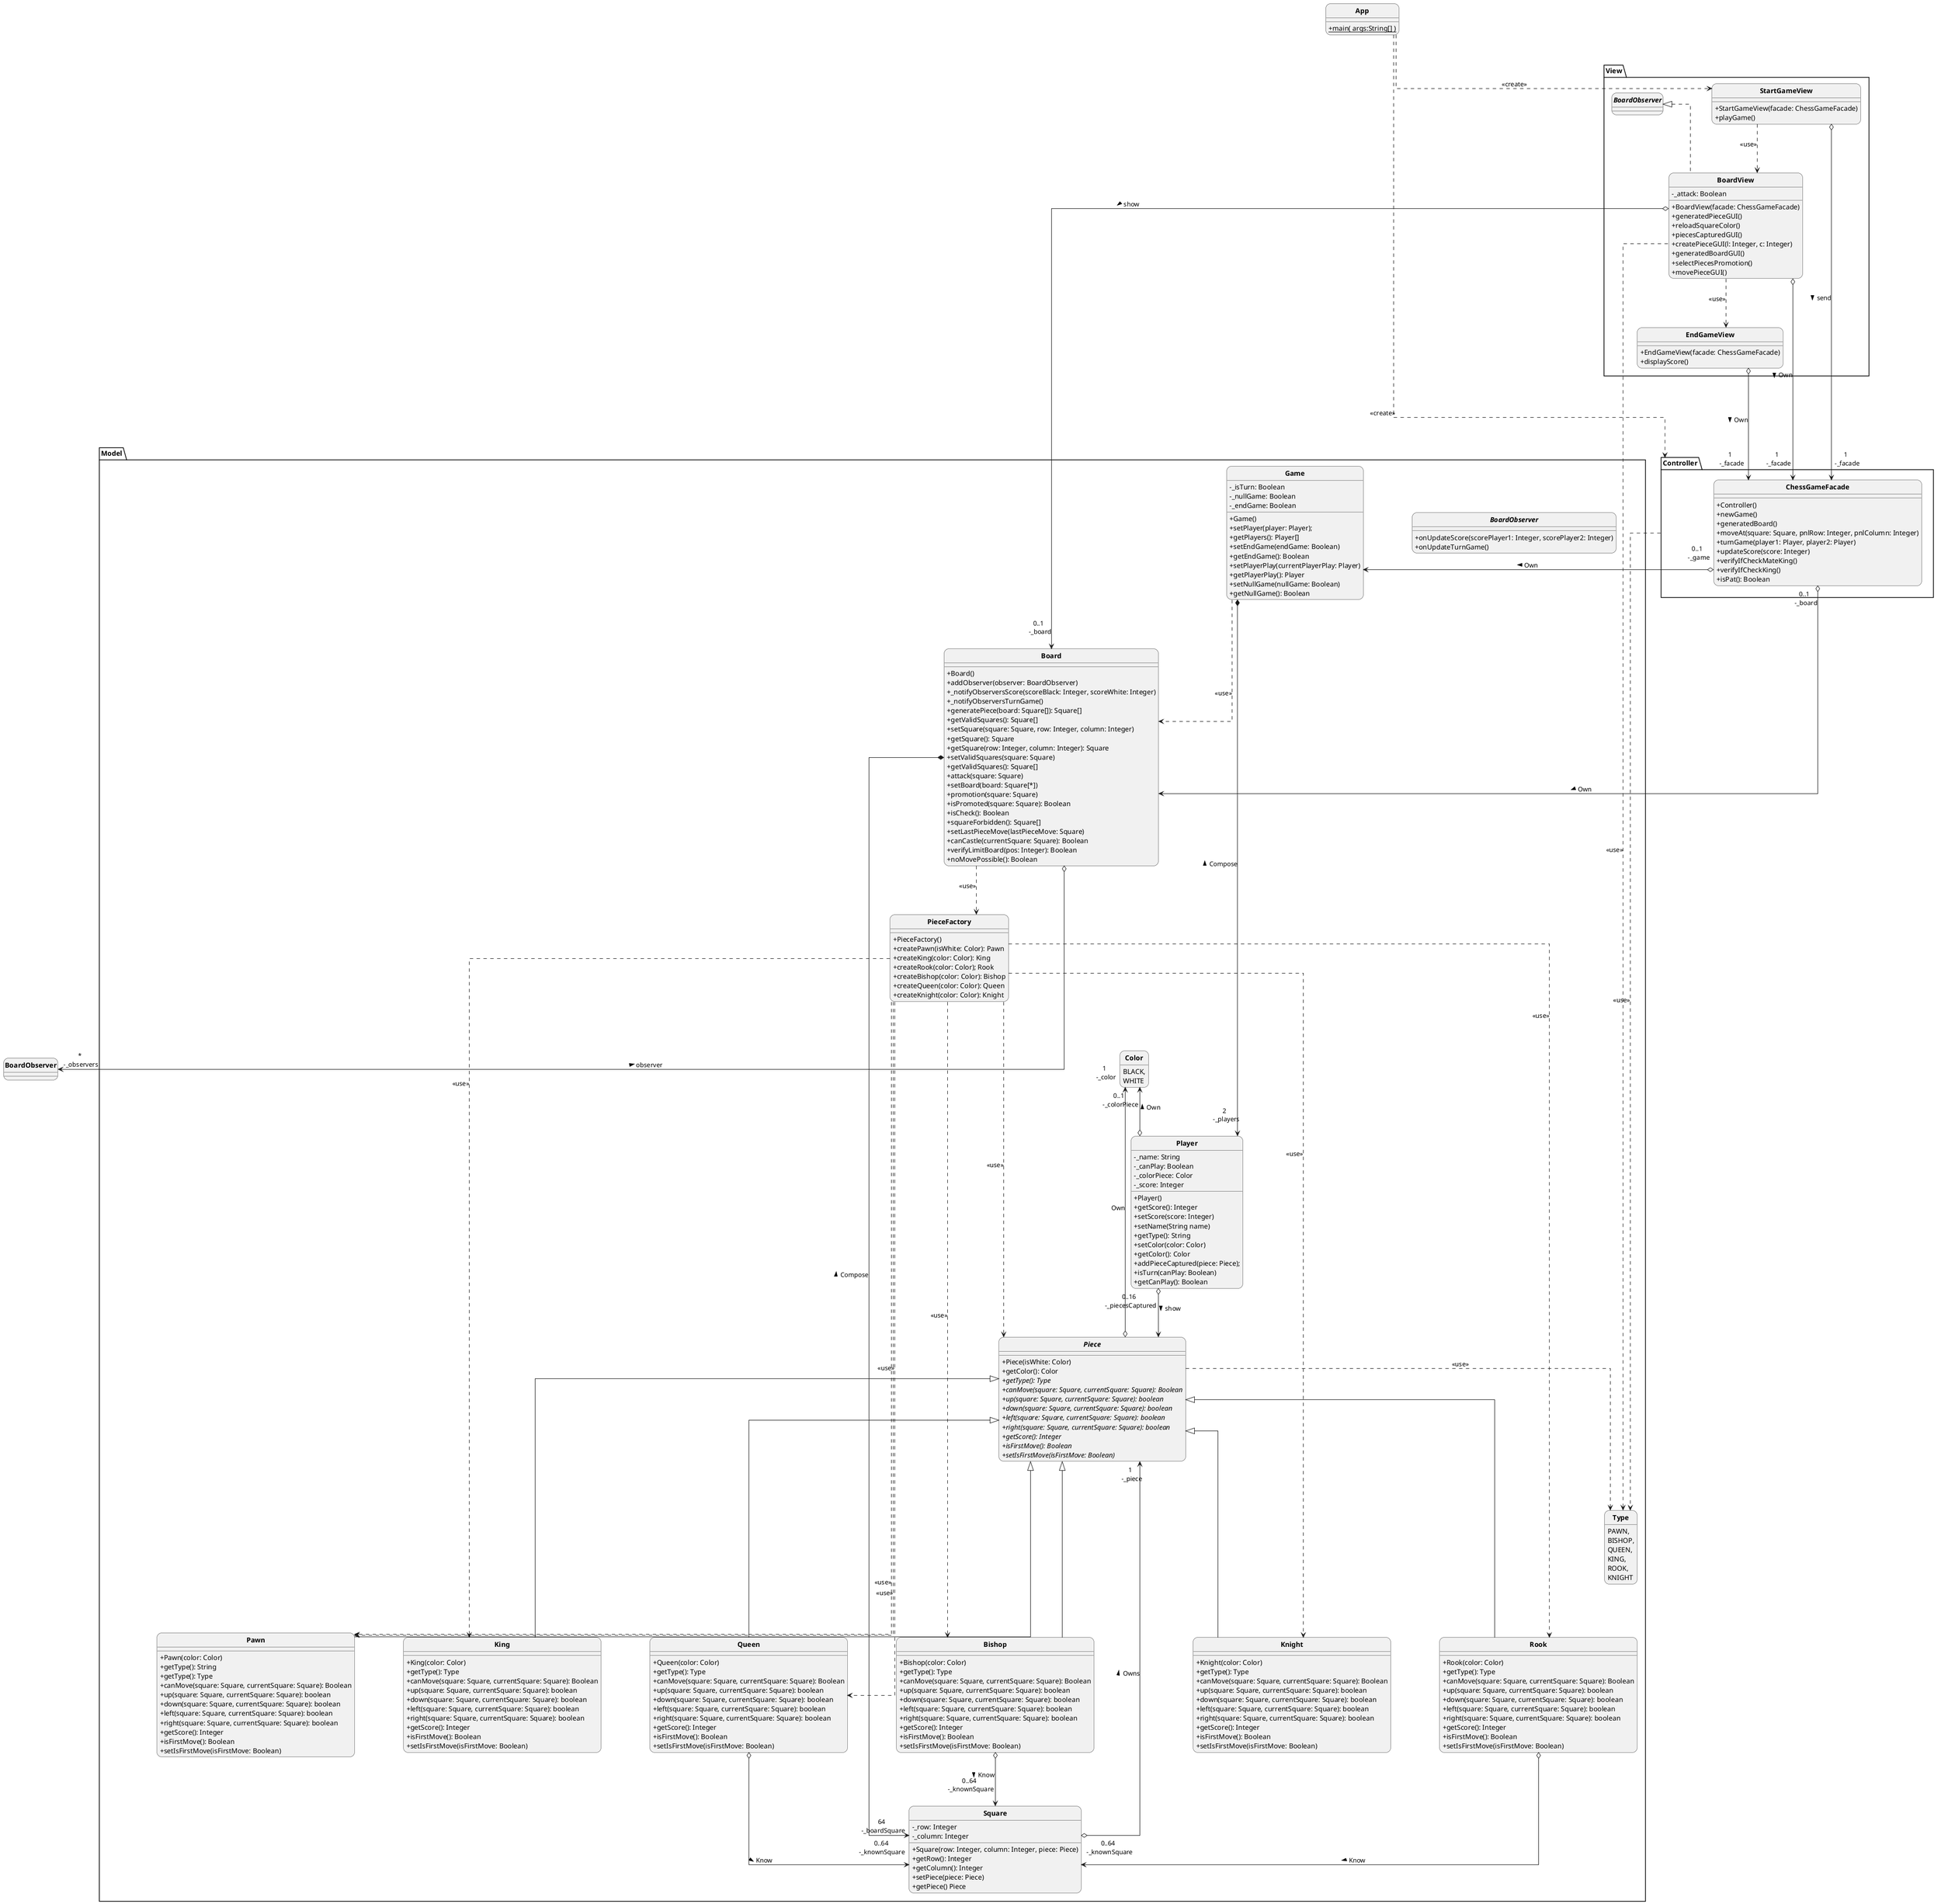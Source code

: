 @startuml

skinparam style strictuml
skinparam classAttributeIconSize 0
skinparam classFontStyle Bold
hide enum methods
skinparam roundcorner 20
skinparam linetype polyline
skinparam linetype ortho
skinparam nodesep 100
skinparam ranksep 100



class App{
 +{static} main( args:String[] )
}

package Model{
    enum Color{
       BLACK,
       WHITE
    }
    enum Type{
       PAWN,
       BISHOP,
       QUEEN,
       KING,
       ROOK,
       KNIGHT
    }

    class Board{
    + Board()
    + addObserver(observer: BoardObserver)
    + _notifyObserversScore(scoreBlack: Integer, scoreWhite: Integer)
    + _notifyObserversTurnGame()
    + generatePiece(board: Square[]): Square[]
    + getValidSquares(): Square[]
    + setSquare(square: Square, row: Integer, column: Integer)
    + getSquare(): Square
    + getSquare(row: Integer, column: Integer): Square
    + setValidSquares(square: Square)
    + getValidSquares(): Square[]
    + attack(square: Square)
    + setBoard(board: Square[*])
    + promotion(square: Square)
    + isPromoted(square: Square): Boolean
    + isCheck(): Boolean
    + squareForbidden(): Square[]
    + setLastPieceMove(lastPieceMove: Square)
    + canCastle(currentSquare: Square): Boolean
    + verifyLimitBoard(pos: Integer): Boolean
    + noMovePossible(): Boolean
    }

    interface BoardObserver{
        + onUpdateScore(scorePlayer1: Integer, scorePlayer2: Integer)
        + onUpdateTurnGame()
    }

    class Game{
    - _isTurn: Boolean
    - _nullGame: Boolean
    - _endGame: Boolean
    + Game()
    + setPlayer(player: Player);
    + getPlayers(): Player[]
    + setEndGame(endGame: Boolean)
    + getEndGame(): Boolean
    + setPlayerPlay(currentPlayerPlay: Player)
    + getPlayerPlay(): Player
    + setNullGame(nullGame: Boolean)
    + getNullGame(): Boolean
     }
    class Player{
    - _name: String
    - _canPlay: Boolean
    - _colorPiece: Color
    - _score: Integer
    + Player()
    + getScore(): Integer
    + setScore(score: Integer)
    + setName(String name)
    + getType(): String
    + setColor(color: Color)
    + getColor(): Color
    + addPieceCaptured(piece: Piece);
    + isTurn(canPlay: Boolean)
    + getCanPlay(): Boolean
    }

    class Square{
    - _row: Integer
    - _column: Integer
    + Square(row: Integer, column: Integer, piece: Piece)
    + getRow(): Integer
    + getColumn(): Integer
    + setPiece(piece: Piece)
    + getPiece() Piece
    }

    class PieceFactory{
    + PieceFactory()
    + createPawn(isWhite: Color): Pawn
    + createKing(color: Color): King
    + createRook(color: Color); Rook
    + createBishop(color: Color): Bishop
    + createQueen(color: Color): Queen
    + createKnight(color: Color): Knight
    }

    abstract Piece{
    + Piece(isWhite: Color)
    + getColor(): Color
    + {abstract}getType(): Type
    + {abstract}canMove(square: Square, currentSquare: Square): Boolean
    + {abstract}up(square: Square, currentSquare: Square): boolean
    + {abstract}down(square: Square, currentSquare: Square): boolean
    + {abstract}left(square: Square, currentSquare: Square): boolean
    + {abstract}right(square: Square, currentSquare: Square): boolean
    + {abstract}getScore(): Integer
    + {abstract}isFirstMove(): Boolean
    + {abstract}setIsFirstMove(isFirstMove: Boolean)
    }

    class Pawn{
    + Pawn(color: Color)
    + getType(): String
    + getType(): Type
    + canMove(square: Square, currentSquare: Square): Boolean
    + up(square: Square, currentSquare: Square): boolean
    + down(square: Square, currentSquare: Square): boolean
    + left(square: Square, currentSquare: Square): boolean
    + right(square: Square, currentSquare: Square): boolean
    + getScore(): Integer
    + isFirstMove(): Boolean
    + setIsFirstMove(isFirstMove: Boolean)
    }

    class King{
    + King(color: Color)
    + getType(): Type
    + canMove(square: Square, currentSquare: Square): Boolean
    + up(square: Square, currentSquare: Square): boolean
    + down(square: Square, currentSquare: Square): boolean
    + left(square: Square, currentSquare: Square): boolean
    + right(square: Square, currentSquare: Square): boolean
    + getScore(): Integer
    + isFirstMove(): Boolean
    + setIsFirstMove(isFirstMove: Boolean)
    }

    class Rook{
    + Rook(color: Color)
    + getType(): Type
    + canMove(square: Square, currentSquare: Square): Boolean
    + up(square: Square, currentSquare: Square): boolean
    + down(square: Square, currentSquare: Square): boolean
    + left(square: Square, currentSquare: Square): boolean
    + right(square: Square, currentSquare: Square): boolean
    + getScore(): Integer
    + isFirstMove(): Boolean
    + setIsFirstMove(isFirstMove: Boolean)
    }

    class Bishop{
    + Bishop(color: Color)
    + getType(): Type
    + canMove(square: Square, currentSquare: Square): Boolean
    + up(square: Square, currentSquare: Square): boolean
    + down(square: Square, currentSquare: Square): boolean
    + left(square: Square, currentSquare: Square): boolean
    + right(square: Square, currentSquare: Square): boolean
    + getScore(): Integer
    + isFirstMove(): Boolean
    + setIsFirstMove(isFirstMove: Boolean)
    }

    class Queen{
    + Queen(color: Color)
    + getType(): Type
    + canMove(square: Square, currentSquare: Square): Boolean
    + up(square: Square, currentSquare: Square): boolean
    + down(square: Square, currentSquare: Square): boolean
    + left(square: Square, currentSquare: Square): boolean
    + right(square: Square, currentSquare: Square): boolean
    + getScore(): Integer
    + isFirstMove(): Boolean
    + setIsFirstMove(isFirstMove: Boolean)
    }

    class Knight{
    + Knight(color: Color)
    + getType(): Type
    + canMove(square: Square, currentSquare: Square): Boolean
    + up(square: Square, currentSquare: Square): boolean
    + down(square: Square, currentSquare: Square): boolean
    + left(square: Square, currentSquare: Square): boolean
    + right(square: Square, currentSquare: Square): boolean
    + getScore(): Integer
    + isFirstMove(): Boolean
    + setIsFirstMove(isFirstMove: Boolean)
    }

}

package Controller{

class ChessGameFacade{
    + Controller()
    + newGame()
    + generatedBoard()
    + moveAt(square: Square, pnlRow: Integer, pnlColumn: Integer)
    + turnGame(player1: Player, player2: Player)
    + updateScore(score: Integer)
    + verifyIfCheckMateKing()
    + verifyIfCheckKing()
    + isPat(): Boolean
}

}

package View{
class StartGameView{
    + StartGameView(facade: ChessGameFacade)
    + playGame()
}
class  BoardView implements BoardObserver{
    - _attack: Boolean
    + BoardView(facade: ChessGameFacade)
    + generatedPieceGUI()
    + reloadSquareColor()
    + piecesCapturedGUI()
    + createPieceGUI(l: Integer, c: Integer)
    + generatedBoardGUI()
    + selectPiecesPromotion()
    + movePieceGUI()
}
class EndGameView{
    + EndGameView(facade: ChessGameFacade)
    + displayScore()
}
}
BoardView -u..>  Type: <<use>>
StartGameView ..> BoardView: <<use>>
BoardView ..> EndGameView: <<use>>

StartGameView o---> "1 \n -_facade\n" ChessGameFacade: send >
BoardView o----> "1 \n -_facade\n" ChessGameFacade: Own >
EndGameView o---> "1 \n -_facade\n" ChessGameFacade: Own >

App ..> Controller : <<create>>
App ..> StartGameView : <<create>>

ChessGameFacade  "0..1 \n -_game\n" o---> Game: > Own
ChessGameFacade "0..1 \n -_board\n" o-->  Board: > Own

Board o---> " * \n -_observers" BoardObserver : observer <

Rook o-->  "0..64 \n -_knownSquare\n"  Square: > Know
Bishop o--> "0..64 \n -_knownSquare\n"   Square: > Know
Queen o--> "0..64\n -_knownSquare\n"   Square: > Know


PieceFactory ....> Pawn : <<use>>
PieceFactory .....> King : <<use>>
PieceFactory ....> Rook : <<use>>
PieceFactory ...> Bishop : <<use>>
PieceFactory ...> Queen : <<use>>
PieceFactory ...> Knight : <<use>>
PieceFactory ....> Piece : <<use>>

PieceFactory ..> Pawn : <<use>>

Board ..> PieceFactory : <<use>>

Board *--> "64 \n -_boardSquare" Square: < Compose
Pawn -u--|> Piece
King -u--|> Piece
Rook -u--|> Piece
Bishop -u--|> Piece
Queen -u--|> Piece
Knight -u--|> Piece

Piece ..>  Type: <<use>>
Controller ..>  Type: <<use>>


Piece o--> "1 \n -_color\n" Color: Own
Player o-u-> "0..1 \n -_colorPiece\n" Color: > Own

Game *-->  "2 \n -_players\n"  Player:  Compose <
Player  "0..16 \n -_piecesCaptured\n" o--> Piece: > show
Square o--> "1 \n -_piece\n" Piece: > Owns
BoardView o--> "0..1 \n -_board\n" Board: show >
Game ..> Board: <<use>>
@enduml